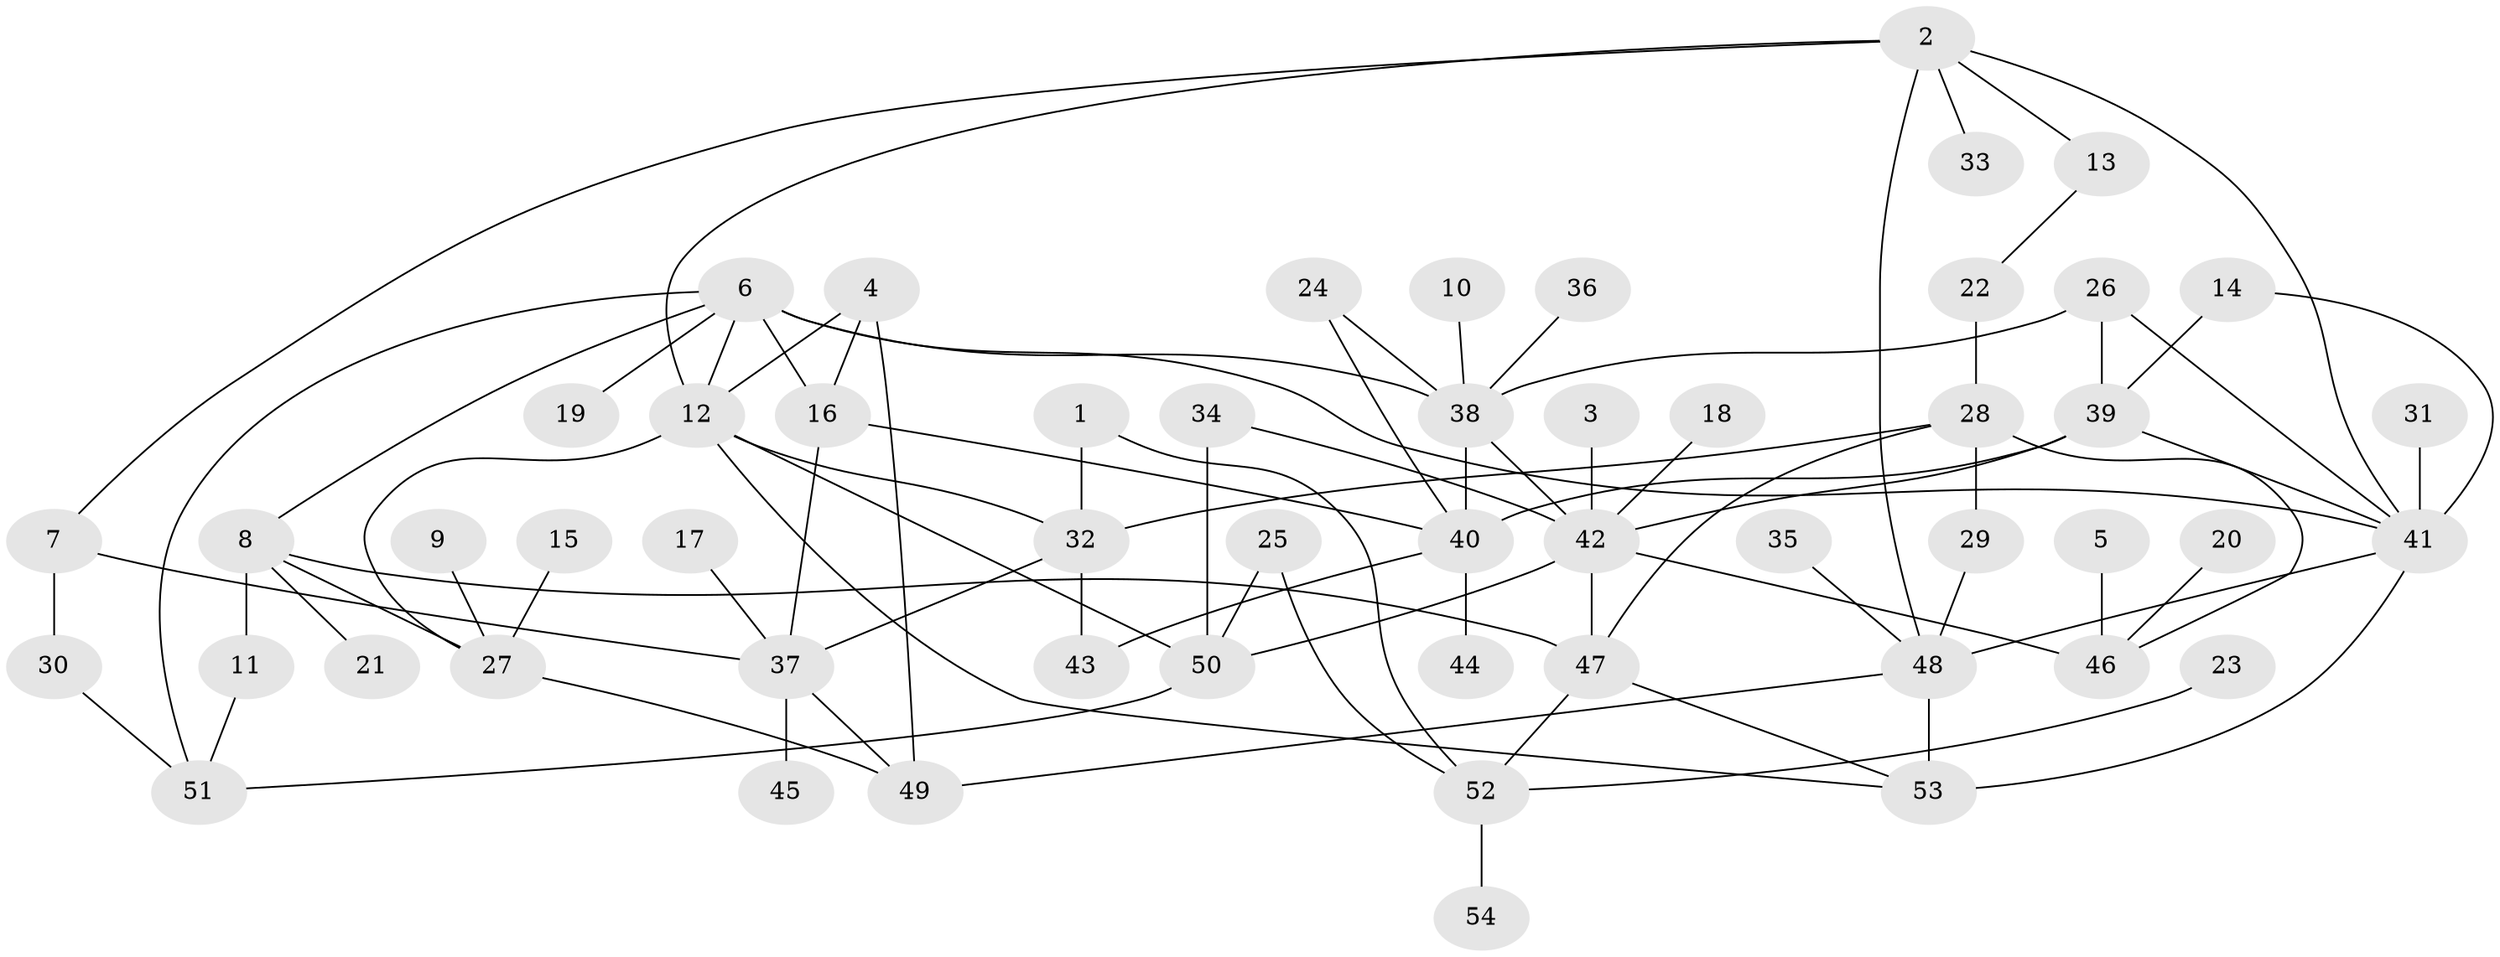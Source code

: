 // original degree distribution, {6: 0.06542056074766354, 8: 0.009345794392523364, 2: 0.2336448598130841, 4: 0.11214953271028037, 1: 0.35514018691588783, 5: 0.056074766355140186, 9: 0.009345794392523364, 3: 0.14953271028037382, 7: 0.009345794392523364}
// Generated by graph-tools (version 1.1) at 2025/49/03/09/25 03:49:19]
// undirected, 54 vertices, 85 edges
graph export_dot {
graph [start="1"]
  node [color=gray90,style=filled];
  1;
  2;
  3;
  4;
  5;
  6;
  7;
  8;
  9;
  10;
  11;
  12;
  13;
  14;
  15;
  16;
  17;
  18;
  19;
  20;
  21;
  22;
  23;
  24;
  25;
  26;
  27;
  28;
  29;
  30;
  31;
  32;
  33;
  34;
  35;
  36;
  37;
  38;
  39;
  40;
  41;
  42;
  43;
  44;
  45;
  46;
  47;
  48;
  49;
  50;
  51;
  52;
  53;
  54;
  1 -- 32 [weight=1.0];
  1 -- 52 [weight=1.0];
  2 -- 7 [weight=1.0];
  2 -- 12 [weight=1.0];
  2 -- 13 [weight=1.0];
  2 -- 33 [weight=1.0];
  2 -- 41 [weight=1.0];
  2 -- 48 [weight=1.0];
  3 -- 42 [weight=1.0];
  4 -- 12 [weight=1.0];
  4 -- 16 [weight=1.0];
  4 -- 49 [weight=1.0];
  5 -- 46 [weight=1.0];
  6 -- 8 [weight=1.0];
  6 -- 12 [weight=1.0];
  6 -- 16 [weight=1.0];
  6 -- 19 [weight=1.0];
  6 -- 38 [weight=1.0];
  6 -- 41 [weight=1.0];
  6 -- 51 [weight=1.0];
  7 -- 30 [weight=1.0];
  7 -- 37 [weight=1.0];
  8 -- 11 [weight=1.0];
  8 -- 21 [weight=1.0];
  8 -- 27 [weight=1.0];
  8 -- 47 [weight=1.0];
  9 -- 27 [weight=1.0];
  10 -- 38 [weight=1.0];
  11 -- 51 [weight=1.0];
  12 -- 27 [weight=1.0];
  12 -- 32 [weight=1.0];
  12 -- 50 [weight=1.0];
  12 -- 53 [weight=1.0];
  13 -- 22 [weight=1.0];
  14 -- 39 [weight=1.0];
  14 -- 41 [weight=1.0];
  15 -- 27 [weight=1.0];
  16 -- 37 [weight=1.0];
  16 -- 40 [weight=1.0];
  17 -- 37 [weight=1.0];
  18 -- 42 [weight=1.0];
  20 -- 46 [weight=1.0];
  22 -- 28 [weight=1.0];
  23 -- 52 [weight=1.0];
  24 -- 38 [weight=1.0];
  24 -- 40 [weight=1.0];
  25 -- 50 [weight=1.0];
  25 -- 52 [weight=1.0];
  26 -- 38 [weight=1.0];
  26 -- 39 [weight=1.0];
  26 -- 41 [weight=1.0];
  27 -- 49 [weight=1.0];
  28 -- 29 [weight=1.0];
  28 -- 32 [weight=1.0];
  28 -- 46 [weight=1.0];
  28 -- 47 [weight=1.0];
  29 -- 48 [weight=2.0];
  30 -- 51 [weight=1.0];
  31 -- 41 [weight=1.0];
  32 -- 37 [weight=1.0];
  32 -- 43 [weight=1.0];
  34 -- 42 [weight=1.0];
  34 -- 50 [weight=1.0];
  35 -- 48 [weight=1.0];
  36 -- 38 [weight=1.0];
  37 -- 45 [weight=1.0];
  37 -- 49 [weight=1.0];
  38 -- 40 [weight=1.0];
  38 -- 42 [weight=1.0];
  39 -- 40 [weight=1.0];
  39 -- 41 [weight=1.0];
  39 -- 42 [weight=1.0];
  40 -- 43 [weight=1.0];
  40 -- 44 [weight=1.0];
  41 -- 48 [weight=1.0];
  41 -- 53 [weight=2.0];
  42 -- 46 [weight=1.0];
  42 -- 47 [weight=1.0];
  42 -- 50 [weight=1.0];
  47 -- 52 [weight=1.0];
  47 -- 53 [weight=1.0];
  48 -- 49 [weight=1.0];
  48 -- 53 [weight=1.0];
  50 -- 51 [weight=1.0];
  52 -- 54 [weight=1.0];
}
